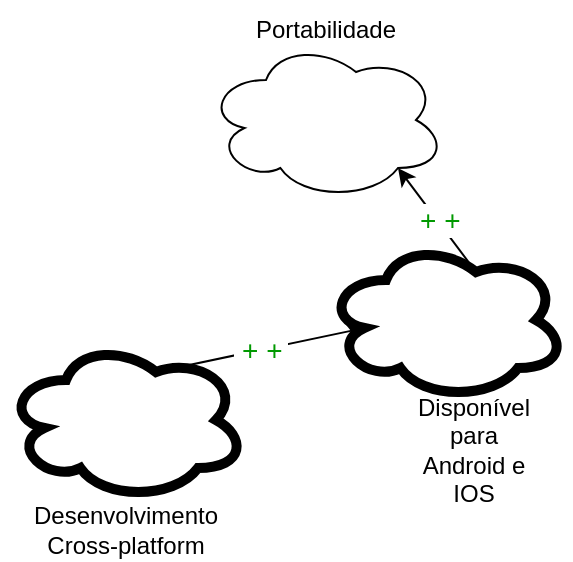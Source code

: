 <mxfile version="17.0.0" type="device"><diagram id="tTIL4cJw6QXNs62Az5bi" name="Page-1"><mxGraphModel dx="1108" dy="429" grid="1" gridSize="10" guides="1" tooltips="1" connect="1" arrows="1" fold="1" page="1" pageScale="1" pageWidth="827" pageHeight="1169" math="0" shadow="0"><root><mxCell id="0"/><mxCell id="1" parent="0"/><mxCell id="x3AR_Ok9bc4XMuhCJhZ6-1" value="" style="ellipse;shape=cloud;whiteSpace=wrap;html=1;imageBorder=none;" vertex="1" parent="1"><mxGeometry x="300" y="30" width="120" height="80" as="geometry"/></mxCell><mxCell id="x3AR_Ok9bc4XMuhCJhZ6-2" value="Portabilidade" style="text;html=1;strokeColor=none;fillColor=none;align=center;verticalAlign=middle;whiteSpace=wrap;rounded=0;" vertex="1" parent="1"><mxGeometry x="330" y="10" width="60" height="30" as="geometry"/></mxCell><mxCell id="x3AR_Ok9bc4XMuhCJhZ6-5" value="" style="ellipse;shape=cloud;whiteSpace=wrap;html=1;strokeColor=#000000;strokeWidth=5;" vertex="1" parent="1"><mxGeometry x="200" y="180" width="120" height="80" as="geometry"/></mxCell><mxCell id="x3AR_Ok9bc4XMuhCJhZ6-6" value="Desenvolvimento Cross-platform" style="text;html=1;strokeColor=none;fillColor=none;align=center;verticalAlign=middle;whiteSpace=wrap;rounded=0;" vertex="1" parent="1"><mxGeometry x="230" y="260" width="60" height="30" as="geometry"/></mxCell><mxCell id="x3AR_Ok9bc4XMuhCJhZ6-7" value="&lt;font color=&quot;#009900&quot;&gt;&lt;font style=&quot;font-size: 14px&quot;&gt;&amp;nbsp;+ +&lt;/font&gt;&amp;nbsp;&lt;/font&gt;" style="endArrow=classic;html=1;rounded=0;fontSize=9;fontColor=#000000;entryX=0.8;entryY=0.8;entryDx=0;entryDy=0;entryPerimeter=0;exitX=0.625;exitY=0.2;exitDx=0;exitDy=0;exitPerimeter=0;" edge="1" parent="1" source="x3AR_Ok9bc4XMuhCJhZ6-3" target="x3AR_Ok9bc4XMuhCJhZ6-1"><mxGeometry relative="1" as="geometry"><mxPoint x="360" y="60" as="sourcePoint"/><mxPoint x="360" y="60" as="targetPoint"/></mxGeometry></mxCell><mxCell id="x3AR_Ok9bc4XMuhCJhZ6-8" value="" style="group" vertex="1" connectable="0" parent="1"><mxGeometry x="360" y="130" width="120" height="120" as="geometry"/></mxCell><mxCell id="x3AR_Ok9bc4XMuhCJhZ6-3" value="" style="ellipse;shape=cloud;whiteSpace=wrap;html=1;strokeColor=#000000;strokeWidth=5;" vertex="1" parent="x3AR_Ok9bc4XMuhCJhZ6-8"><mxGeometry width="120" height="80" as="geometry"/></mxCell><mxCell id="x3AR_Ok9bc4XMuhCJhZ6-4" value="Disponível para Android e IOS" style="text;html=1;strokeColor=none;fillColor=none;align=center;verticalAlign=middle;whiteSpace=wrap;rounded=0;" vertex="1" parent="x3AR_Ok9bc4XMuhCJhZ6-8"><mxGeometry x="44" y="90" width="60" height="30" as="geometry"/></mxCell><mxCell id="x3AR_Ok9bc4XMuhCJhZ6-9" value="&lt;font color=&quot;#009900&quot;&gt;&lt;font style=&quot;font-size: 14px&quot;&gt;&amp;nbsp;+ +&lt;/font&gt;&amp;nbsp;&lt;/font&gt;" style="endArrow=classic;html=1;rounded=0;fontSize=9;fontColor=#000000;entryX=0.16;entryY=0.55;entryDx=0;entryDy=0;entryPerimeter=0;exitX=0.625;exitY=0.2;exitDx=0;exitDy=0;exitPerimeter=0;" edge="1" parent="1" source="x3AR_Ok9bc4XMuhCJhZ6-5" target="x3AR_Ok9bc4XMuhCJhZ6-3"><mxGeometry relative="1" as="geometry"><mxPoint x="405" y="156" as="sourcePoint"/><mxPoint x="406" y="104" as="targetPoint"/></mxGeometry></mxCell></root></mxGraphModel></diagram></mxfile>